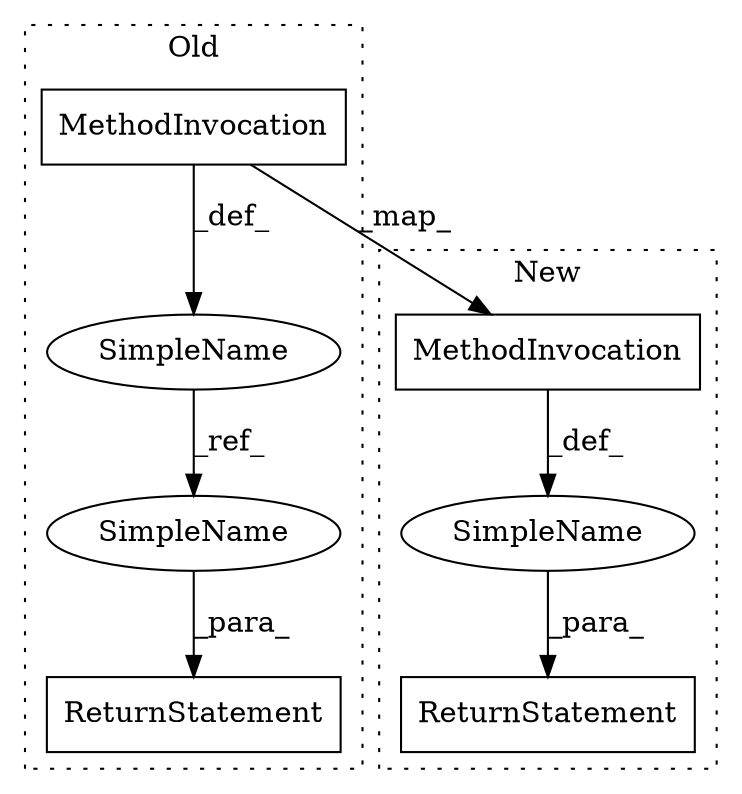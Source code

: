 digraph G {
subgraph cluster0 {
1 [label="MethodInvocation" a="32" s="6817,6935" l="15,1" shape="box"];
3 [label="ReturnStatement" a="41" s="6963" l="7" shape="box"];
5 [label="SimpleName" a="42" s="6970" l="3" shape="ellipse"];
6 [label="SimpleName" a="42" s="6813" l="3" shape="ellipse"];
label = "Old";
style="dotted";
}
subgraph cluster1 {
2 [label="MethodInvocation" a="32" s="6983,7116" l="15,1" shape="box"];
4 [label="ReturnStatement" a="41" s="6976" l="7" shape="box"];
7 [label="SimpleName" a="42" s="" l="" shape="ellipse"];
label = "New";
style="dotted";
}
1 -> 2 [label="_map_"];
1 -> 6 [label="_def_"];
2 -> 7 [label="_def_"];
5 -> 3 [label="_para_"];
6 -> 5 [label="_ref_"];
7 -> 4 [label="_para_"];
}